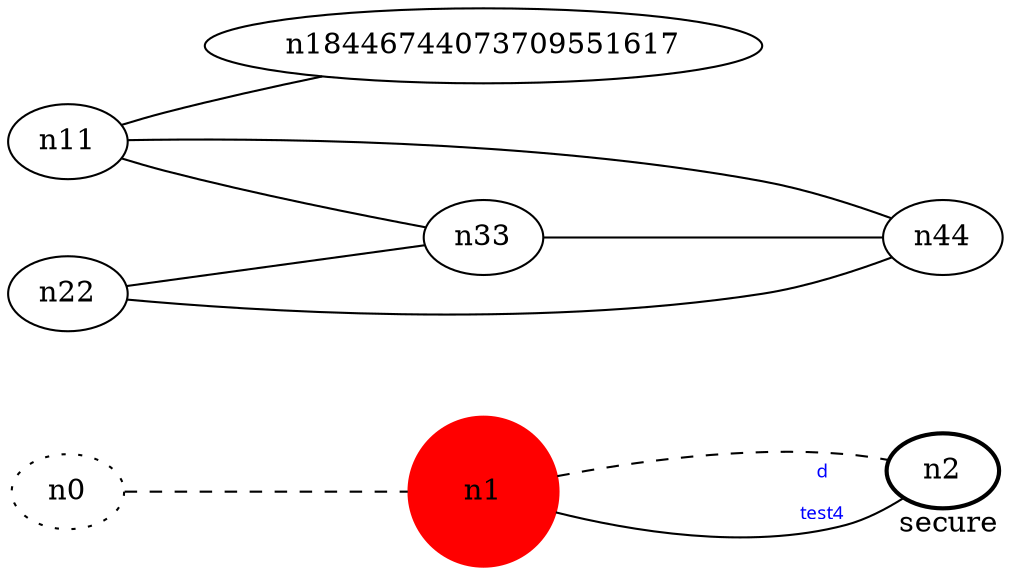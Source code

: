 graph test4 {
	rankdir=LR;
	fontcolor=blue; /* c0; c1; c0 -- c6442450946 */
	n0 [style=dotted, fillcolor="#123456"][style=dotted, fillcolor="#123456"]; // c2; c3; c2 -- c3
	n1 [height=1, width=1, color=red, style=filled];
	n2 [style=bold, xlabel="secure"];
	n0 -- n1 -- n2[style=dashed];
	n1 -- n2 [fontname="comic sans", label="d\n\l\G", fontcolor=blue, fontsize=9];
	n11 -- n18446744073709551617;
	n11 -- n33;
	n11 -- n44;
	n22 -- n33;
	n22 -- n44;
	n33 -- n44;
}
